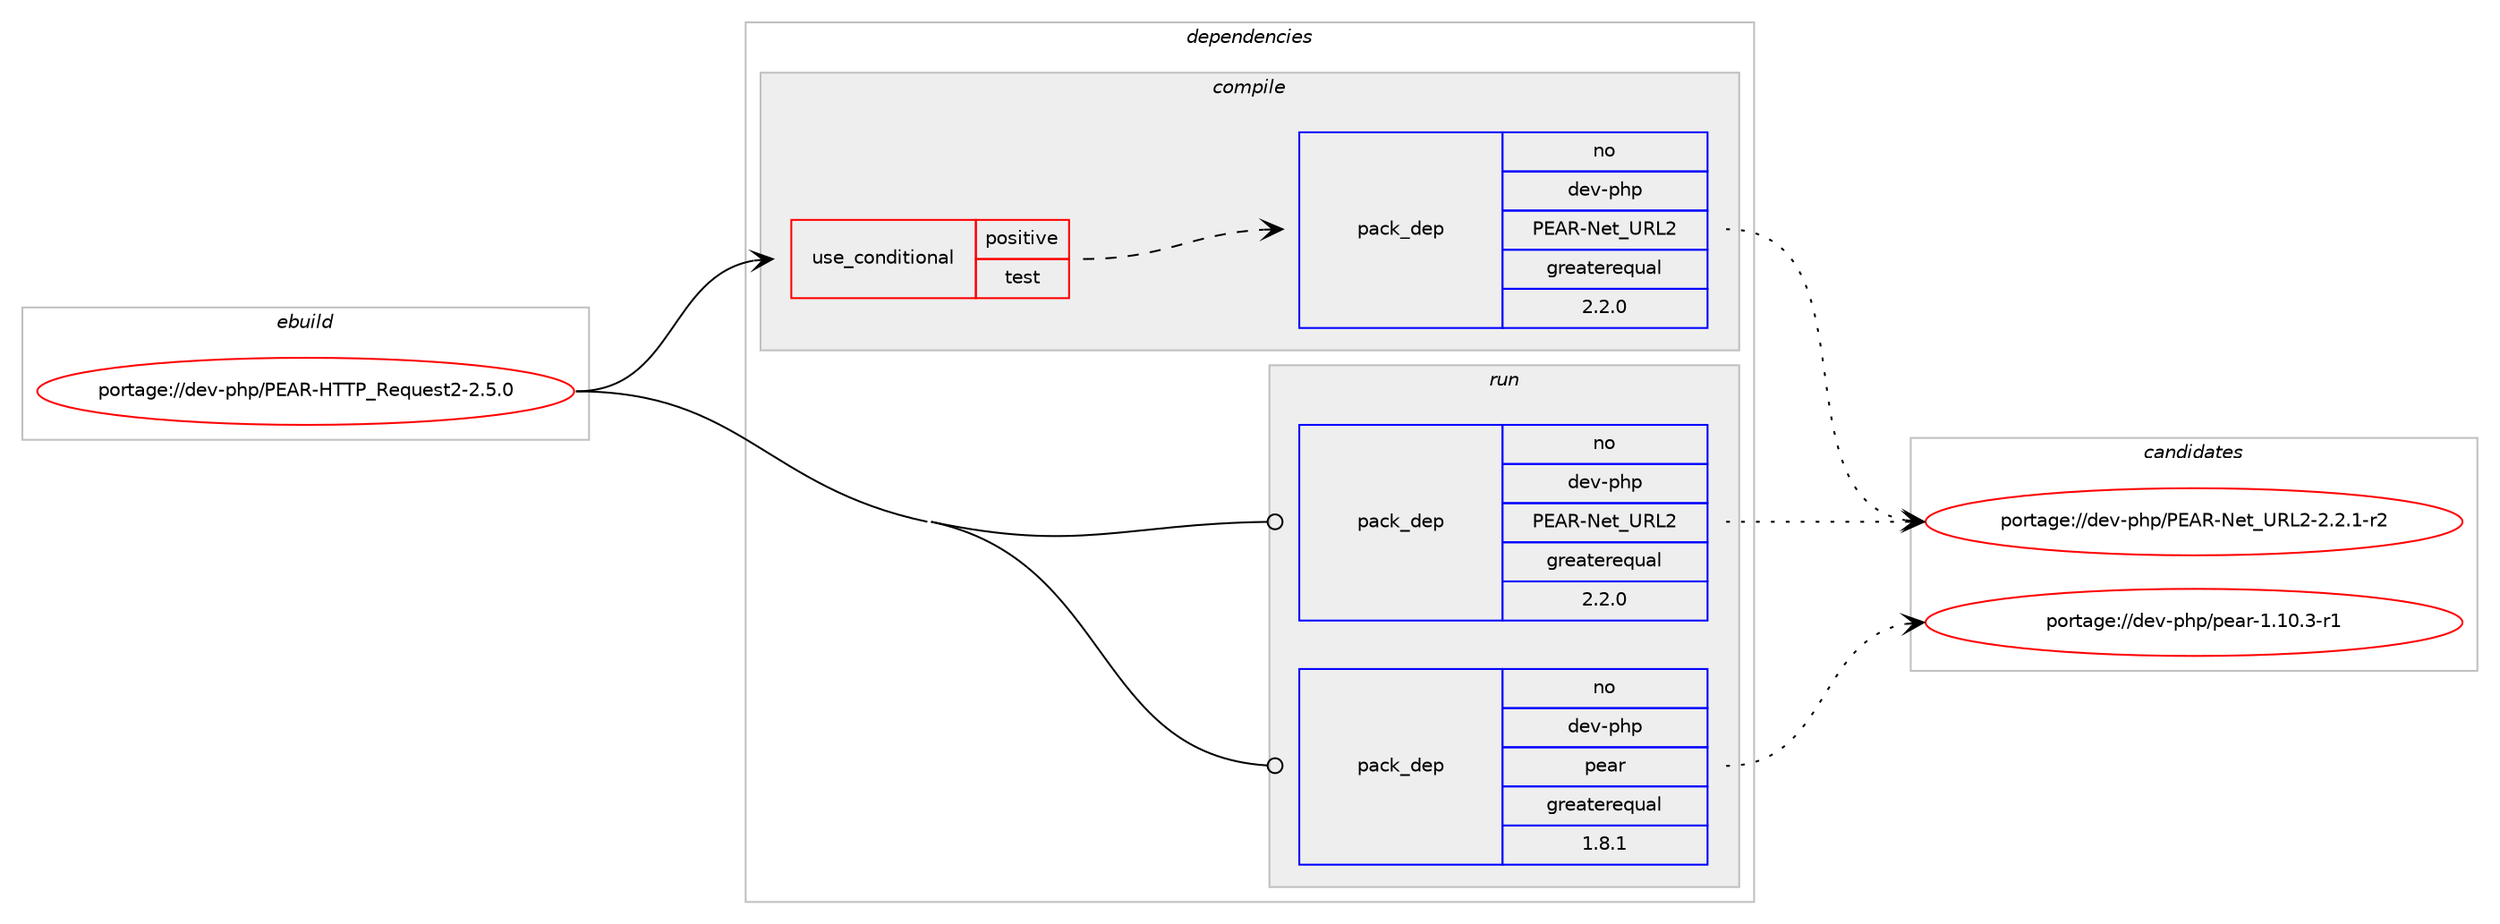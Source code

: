 digraph prolog {

# *************
# Graph options
# *************

newrank=true;
concentrate=true;
compound=true;
graph [rankdir=LR,fontname=Helvetica,fontsize=10,ranksep=1.5];#, ranksep=2.5, nodesep=0.2];
edge  [arrowhead=vee];
node  [fontname=Helvetica,fontsize=10];

# **********
# The ebuild
# **********

subgraph cluster_leftcol {
color=gray;
rank=same;
label=<<i>ebuild</i>>;
id [label="portage://dev-php/PEAR-HTTP_Request2-2.5.0", color=red, width=4, href="../dev-php/PEAR-HTTP_Request2-2.5.0.svg"];
}

# ****************
# The dependencies
# ****************

subgraph cluster_midcol {
color=gray;
label=<<i>dependencies</i>>;
subgraph cluster_compile {
fillcolor="#eeeeee";
style=filled;
label=<<i>compile</i>>;
subgraph cond29199 {
dependency70004 [label=<<TABLE BORDER="0" CELLBORDER="1" CELLSPACING="0" CELLPADDING="4"><TR><TD ROWSPAN="3" CELLPADDING="10">use_conditional</TD></TR><TR><TD>positive</TD></TR><TR><TD>test</TD></TR></TABLE>>, shape=none, color=red];
# *** BEGIN UNKNOWN DEPENDENCY TYPE (TODO) ***
# dependency70004 -> package_dependency(portage://dev-php/PEAR-HTTP_Request2-2.5.0,install,no,dev-lang,php,none,[,,],any_different_slot,[use(optenable(curl),none),use(optenable(fileinfo),none),use(optenable(ssl),none),use(optenable(zlib),none)])
# *** END UNKNOWN DEPENDENCY TYPE (TODO) ***

subgraph pack39605 {
dependency70005 [label=<<TABLE BORDER="0" CELLBORDER="1" CELLSPACING="0" CELLPADDING="4" WIDTH="220"><TR><TD ROWSPAN="6" CELLPADDING="30">pack_dep</TD></TR><TR><TD WIDTH="110">no</TD></TR><TR><TD>dev-php</TD></TR><TR><TD>PEAR-Net_URL2</TD></TR><TR><TD>greaterequal</TD></TR><TR><TD>2.2.0</TD></TR></TABLE>>, shape=none, color=blue];
}
dependency70004:e -> dependency70005:w [weight=20,style="dashed",arrowhead="vee"];
# *** BEGIN UNKNOWN DEPENDENCY TYPE (TODO) ***
# dependency70004 -> package_dependency(portage://dev-php/PEAR-HTTP_Request2-2.5.0,install,no,dev-php,phpunit,none,[,,],[],[])
# *** END UNKNOWN DEPENDENCY TYPE (TODO) ***

}
id:e -> dependency70004:w [weight=20,style="solid",arrowhead="vee"];
}
subgraph cluster_compileandrun {
fillcolor="#eeeeee";
style=filled;
label=<<i>compile and run</i>>;
}
subgraph cluster_run {
fillcolor="#eeeeee";
style=filled;
label=<<i>run</i>>;
# *** BEGIN UNKNOWN DEPENDENCY TYPE (TODO) ***
# id -> package_dependency(portage://dev-php/PEAR-HTTP_Request2-2.5.0,run,no,dev-lang,php,none,[,,],any_different_slot,[use(optenable(curl),none),use(optenable(fileinfo),none),use(optenable(ssl),none),use(optenable(zlib),none)])
# *** END UNKNOWN DEPENDENCY TYPE (TODO) ***

subgraph pack39606 {
dependency70006 [label=<<TABLE BORDER="0" CELLBORDER="1" CELLSPACING="0" CELLPADDING="4" WIDTH="220"><TR><TD ROWSPAN="6" CELLPADDING="30">pack_dep</TD></TR><TR><TD WIDTH="110">no</TD></TR><TR><TD>dev-php</TD></TR><TR><TD>PEAR-Net_URL2</TD></TR><TR><TD>greaterequal</TD></TR><TR><TD>2.2.0</TD></TR></TABLE>>, shape=none, color=blue];
}
id:e -> dependency70006:w [weight=20,style="solid",arrowhead="odot"];
subgraph pack39607 {
dependency70007 [label=<<TABLE BORDER="0" CELLBORDER="1" CELLSPACING="0" CELLPADDING="4" WIDTH="220"><TR><TD ROWSPAN="6" CELLPADDING="30">pack_dep</TD></TR><TR><TD WIDTH="110">no</TD></TR><TR><TD>dev-php</TD></TR><TR><TD>pear</TD></TR><TR><TD>greaterequal</TD></TR><TR><TD>1.8.1</TD></TR></TABLE>>, shape=none, color=blue];
}
id:e -> dependency70007:w [weight=20,style="solid",arrowhead="odot"];
}
}

# **************
# The candidates
# **************

subgraph cluster_choices {
rank=same;
color=gray;
label=<<i>candidates</i>>;

subgraph choice39605 {
color=black;
nodesep=1;
choice100101118451121041124780696582457810111695858276504550465046494511450 [label="portage://dev-php/PEAR-Net_URL2-2.2.1-r2", color=red, width=4,href="../dev-php/PEAR-Net_URL2-2.2.1-r2.svg"];
dependency70005:e -> choice100101118451121041124780696582457810111695858276504550465046494511450:w [style=dotted,weight="100"];
}
subgraph choice39606 {
color=black;
nodesep=1;
choice100101118451121041124780696582457810111695858276504550465046494511450 [label="portage://dev-php/PEAR-Net_URL2-2.2.1-r2", color=red, width=4,href="../dev-php/PEAR-Net_URL2-2.2.1-r2.svg"];
dependency70006:e -> choice100101118451121041124780696582457810111695858276504550465046494511450:w [style=dotted,weight="100"];
}
subgraph choice39607 {
color=black;
nodesep=1;
choice100101118451121041124711210197114454946494846514511449 [label="portage://dev-php/pear-1.10.3-r1", color=red, width=4,href="../dev-php/pear-1.10.3-r1.svg"];
dependency70007:e -> choice100101118451121041124711210197114454946494846514511449:w [style=dotted,weight="100"];
}
}

}
